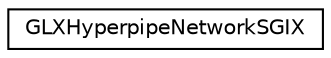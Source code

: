 digraph "Graphical Class Hierarchy"
{
  edge [fontname="Helvetica",fontsize="10",labelfontname="Helvetica",labelfontsize="10"];
  node [fontname="Helvetica",fontsize="10",shape=record];
  rankdir="LR";
  Node1 [label="GLXHyperpipeNetworkSGIX",height=0.2,width=0.4,color="black", fillcolor="white", style="filled",URL="$struct_g_l_x_hyperpipe_network_s_g_i_x.html"];
}
